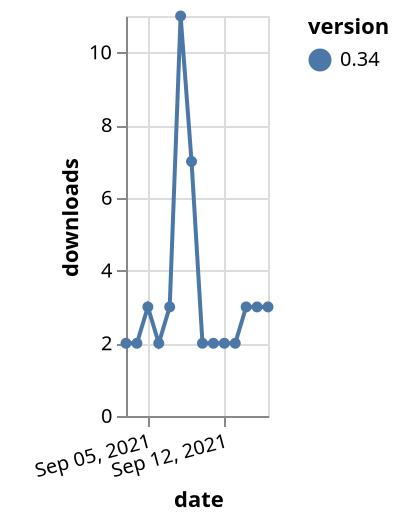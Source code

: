 {"$schema": "https://vega.github.io/schema/vega-lite/v5.json", "description": "A simple bar chart with embedded data.", "data": {"values": [{"date": "2021-09-03", "total": 5058, "delta": 2, "version": "0.34"}, {"date": "2021-09-04", "total": 5060, "delta": 2, "version": "0.34"}, {"date": "2021-09-05", "total": 5063, "delta": 3, "version": "0.34"}, {"date": "2021-09-06", "total": 5065, "delta": 2, "version": "0.34"}, {"date": "2021-09-07", "total": 5068, "delta": 3, "version": "0.34"}, {"date": "2021-09-08", "total": 5079, "delta": 11, "version": "0.34"}, {"date": "2021-09-09", "total": 5086, "delta": 7, "version": "0.34"}, {"date": "2021-09-10", "total": 5088, "delta": 2, "version": "0.34"}, {"date": "2021-09-11", "total": 5090, "delta": 2, "version": "0.34"}, {"date": "2021-09-12", "total": 5092, "delta": 2, "version": "0.34"}, {"date": "2021-09-13", "total": 5094, "delta": 2, "version": "0.34"}, {"date": "2021-09-14", "total": 5097, "delta": 3, "version": "0.34"}, {"date": "2021-09-15", "total": 5100, "delta": 3, "version": "0.34"}, {"date": "2021-09-16", "total": 5103, "delta": 3, "version": "0.34"}]}, "width": "container", "mark": {"type": "line", "point": {"filled": true}}, "encoding": {"x": {"field": "date", "type": "temporal", "timeUnit": "yearmonthdate", "title": "date", "axis": {"labelAngle": -15}}, "y": {"field": "delta", "type": "quantitative", "title": "downloads"}, "color": {"field": "version", "type": "nominal"}, "tooltip": {"field": "delta"}}}